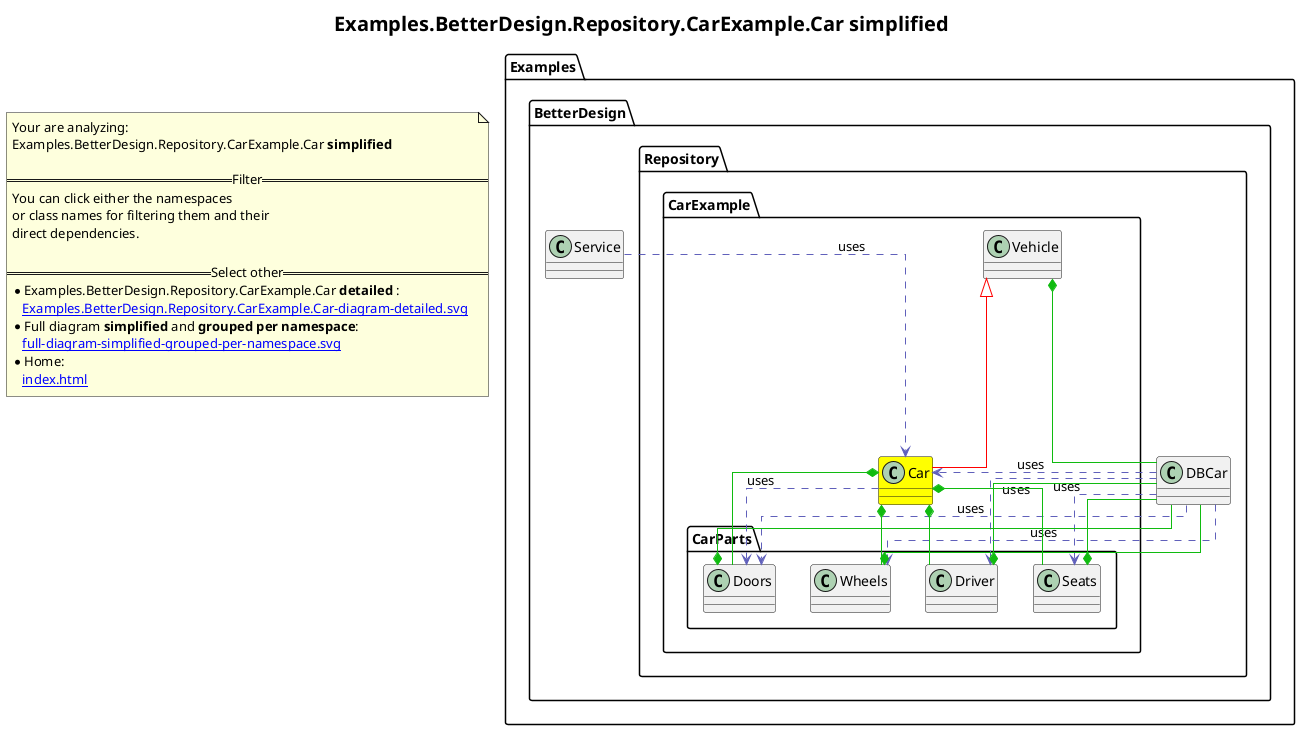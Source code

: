 @startuml
skinparam linetype ortho
title <size:20>Examples.BetterDesign.Repository.CarExample.Car **simplified** </size>
note "Your are analyzing:\nExamples.BetterDesign.Repository.CarExample.Car **simplified** \n\n==Filter==\nYou can click either the namespaces \nor class names for filtering them and their\ndirect dependencies.\n\n==Select other==\n* Examples.BetterDesign.Repository.CarExample.Car **detailed** :\n   [[Examples.BetterDesign.Repository.CarExample.Car-diagram-detailed.svg]]\n* Full diagram **simplified** and **grouped per namespace**:\n   [[full-diagram-simplified-grouped-per-namespace.svg]]\n* Home:\n   [[index.html]]" as FloatingNote
  class Examples.BetterDesign.Service [[Examples.BetterDesign.Service-diagram-simplified.svg]]  {
  }
    class Examples.BetterDesign.Repository.DBCar [[Examples.BetterDesign.Repository.DBCar-diagram-simplified.svg]]  {
    }
      class Examples.BetterDesign.Repository.CarExample.Car [[Examples.BetterDesign.Repository.CarExample.Car-diagram-simplified.svg]] #yellow {
      }
      class Examples.BetterDesign.Repository.CarExample.Vehicle [[Examples.BetterDesign.Repository.CarExample.Vehicle-diagram-simplified.svg]]  {
      }
        class Examples.BetterDesign.Repository.CarExample.CarParts.Wheels [[Examples.BetterDesign.Repository.CarExample.CarParts.Wheels-diagram-simplified.svg]]  {
        }
        class Examples.BetterDesign.Repository.CarExample.CarParts.Seats [[Examples.BetterDesign.Repository.CarExample.CarParts.Seats-diagram-simplified.svg]]  {
        }
        class Examples.BetterDesign.Repository.CarExample.CarParts.Driver [[Examples.BetterDesign.Repository.CarExample.CarParts.Driver-diagram-simplified.svg]]  {
        }
        class Examples.BetterDesign.Repository.CarExample.CarParts.Doors [[Examples.BetterDesign.Repository.CarExample.CarParts.Doors-diagram-simplified.svg]]  {
        }
 ' *************************************** 
 ' *************************************** 
 ' *************************************** 
' Class relations extracted from namespace:
' Examples.BetterDesign
Examples.BetterDesign.Service .[#6060BB].> Examples.BetterDesign.Repository.CarExample.Car  : uses 
' Class relations extracted from namespace:
' Examples.BetterDesign.Repository
Examples.BetterDesign.Repository.DBCar .[#6060BB].> Examples.BetterDesign.Repository.CarExample.CarParts.Driver  : uses 
Examples.BetterDesign.Repository.DBCar .[#6060BB].> Examples.BetterDesign.Repository.CarExample.Car  : uses 
Examples.BetterDesign.Repository.DBCar .[#6060BB].> Examples.BetterDesign.Repository.CarExample.CarParts.Seats  : uses 
Examples.BetterDesign.Repository.DBCar .[#6060BB].> Examples.BetterDesign.Repository.CarExample.CarParts.Doors  : uses 
Examples.BetterDesign.Repository.DBCar .[#6060BB].> Examples.BetterDesign.Repository.CarExample.CarParts.Wheels  : uses 
' Class relations extracted from namespace:
' Examples.BetterDesign.Repository.CarExample
Examples.BetterDesign.Repository.CarExample.Vehicle <|-[#red]- Examples.BetterDesign.Repository.CarExample.Car
Examples.BetterDesign.Repository.CarExample.Car *-[#10BB10]- Examples.BetterDesign.Repository.CarExample.CarParts.Wheels 
Examples.BetterDesign.Repository.CarExample.Car *-[#10BB10]- Examples.BetterDesign.Repository.CarExample.CarParts.Seats 
Examples.BetterDesign.Repository.CarExample.Car *-[#10BB10]- Examples.BetterDesign.Repository.CarExample.CarParts.Driver 
Examples.BetterDesign.Repository.CarExample.Car *-[#10BB10]- Examples.BetterDesign.Repository.CarExample.CarParts.Doors 
Examples.BetterDesign.Repository.CarExample.Car .[#6060BB].> Examples.BetterDesign.Repository.CarExample.CarParts.Doors  : uses 
Examples.BetterDesign.Repository.CarExample.Vehicle *-[#10BB10]- Examples.BetterDesign.Repository.DBCar 
' Class relations extracted from namespace:
' Examples.BetterDesign.Repository.CarExample.CarParts
Examples.BetterDesign.Repository.CarExample.CarParts.Wheels *-[#10BB10]- Examples.BetterDesign.Repository.DBCar 
Examples.BetterDesign.Repository.CarExample.CarParts.Seats *-[#10BB10]- Examples.BetterDesign.Repository.DBCar 
Examples.BetterDesign.Repository.CarExample.CarParts.Driver *-[#10BB10]- Examples.BetterDesign.Repository.DBCar 
Examples.BetterDesign.Repository.CarExample.CarParts.Doors *-[#10BB10]- Examples.BetterDesign.Repository.DBCar 
@enduml